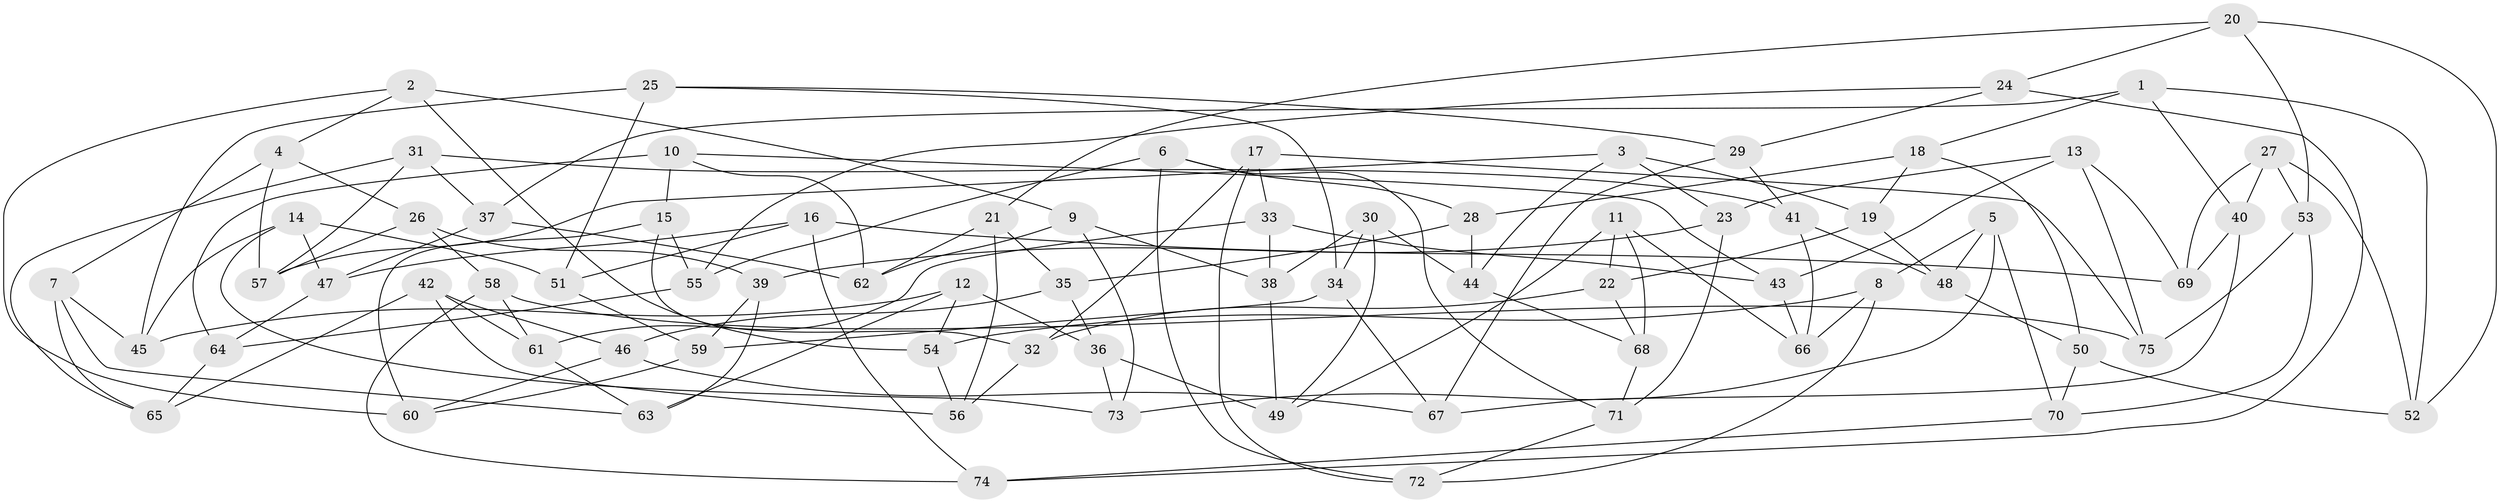 // Generated by graph-tools (version 1.1) at 2025/11/02/27/25 16:11:51]
// undirected, 75 vertices, 150 edges
graph export_dot {
graph [start="1"]
  node [color=gray90,style=filled];
  1;
  2;
  3;
  4;
  5;
  6;
  7;
  8;
  9;
  10;
  11;
  12;
  13;
  14;
  15;
  16;
  17;
  18;
  19;
  20;
  21;
  22;
  23;
  24;
  25;
  26;
  27;
  28;
  29;
  30;
  31;
  32;
  33;
  34;
  35;
  36;
  37;
  38;
  39;
  40;
  41;
  42;
  43;
  44;
  45;
  46;
  47;
  48;
  49;
  50;
  51;
  52;
  53;
  54;
  55;
  56;
  57;
  58;
  59;
  60;
  61;
  62;
  63;
  64;
  65;
  66;
  67;
  68;
  69;
  70;
  71;
  72;
  73;
  74;
  75;
  1 -- 18;
  1 -- 40;
  1 -- 37;
  1 -- 52;
  2 -- 9;
  2 -- 54;
  2 -- 4;
  2 -- 60;
  3 -- 19;
  3 -- 23;
  3 -- 57;
  3 -- 44;
  4 -- 26;
  4 -- 57;
  4 -- 7;
  5 -- 73;
  5 -- 8;
  5 -- 70;
  5 -- 48;
  6 -- 28;
  6 -- 71;
  6 -- 55;
  6 -- 72;
  7 -- 65;
  7 -- 45;
  7 -- 63;
  8 -- 66;
  8 -- 72;
  8 -- 54;
  9 -- 73;
  9 -- 38;
  9 -- 62;
  10 -- 15;
  10 -- 43;
  10 -- 62;
  10 -- 64;
  11 -- 49;
  11 -- 66;
  11 -- 22;
  11 -- 68;
  12 -- 54;
  12 -- 36;
  12 -- 45;
  12 -- 63;
  13 -- 43;
  13 -- 69;
  13 -- 23;
  13 -- 75;
  14 -- 51;
  14 -- 47;
  14 -- 45;
  14 -- 73;
  15 -- 55;
  15 -- 60;
  15 -- 32;
  16 -- 69;
  16 -- 74;
  16 -- 47;
  16 -- 51;
  17 -- 75;
  17 -- 32;
  17 -- 33;
  17 -- 72;
  18 -- 50;
  18 -- 19;
  18 -- 28;
  19 -- 22;
  19 -- 48;
  20 -- 52;
  20 -- 53;
  20 -- 24;
  20 -- 21;
  21 -- 56;
  21 -- 62;
  21 -- 35;
  22 -- 32;
  22 -- 68;
  23 -- 71;
  23 -- 39;
  24 -- 74;
  24 -- 29;
  24 -- 55;
  25 -- 45;
  25 -- 51;
  25 -- 34;
  25 -- 29;
  26 -- 39;
  26 -- 58;
  26 -- 57;
  27 -- 52;
  27 -- 40;
  27 -- 69;
  27 -- 53;
  28 -- 44;
  28 -- 35;
  29 -- 67;
  29 -- 41;
  30 -- 44;
  30 -- 38;
  30 -- 34;
  30 -- 49;
  31 -- 65;
  31 -- 57;
  31 -- 37;
  31 -- 41;
  32 -- 56;
  33 -- 61;
  33 -- 43;
  33 -- 38;
  34 -- 59;
  34 -- 67;
  35 -- 46;
  35 -- 36;
  36 -- 73;
  36 -- 49;
  37 -- 62;
  37 -- 47;
  38 -- 49;
  39 -- 63;
  39 -- 59;
  40 -- 67;
  40 -- 69;
  41 -- 66;
  41 -- 48;
  42 -- 65;
  42 -- 61;
  42 -- 56;
  42 -- 46;
  43 -- 66;
  44 -- 68;
  46 -- 67;
  46 -- 60;
  47 -- 64;
  48 -- 50;
  50 -- 52;
  50 -- 70;
  51 -- 59;
  53 -- 70;
  53 -- 75;
  54 -- 56;
  55 -- 64;
  58 -- 74;
  58 -- 75;
  58 -- 61;
  59 -- 60;
  61 -- 63;
  64 -- 65;
  68 -- 71;
  70 -- 74;
  71 -- 72;
}
